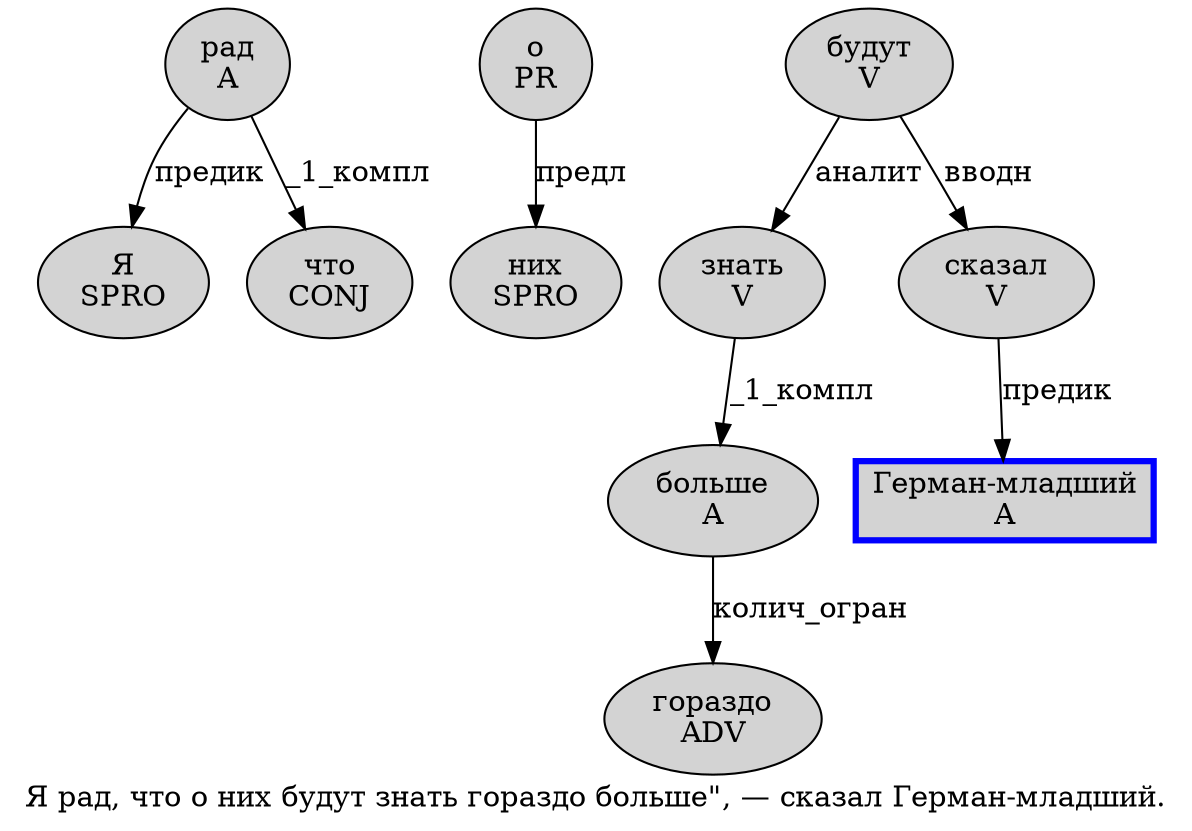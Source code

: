 digraph SENTENCE_1255 {
	graph [label="Я рад, что о них будут знать гораздо больше\", — сказал Герман-младший."]
	node [style=filled]
		0 [label="Я
SPRO" color="" fillcolor=lightgray penwidth=1 shape=ellipse]
		1 [label="рад
A" color="" fillcolor=lightgray penwidth=1 shape=ellipse]
		3 [label="что
CONJ" color="" fillcolor=lightgray penwidth=1 shape=ellipse]
		4 [label="о
PR" color="" fillcolor=lightgray penwidth=1 shape=ellipse]
		5 [label="них
SPRO" color="" fillcolor=lightgray penwidth=1 shape=ellipse]
		6 [label="будут
V" color="" fillcolor=lightgray penwidth=1 shape=ellipse]
		7 [label="знать
V" color="" fillcolor=lightgray penwidth=1 shape=ellipse]
		8 [label="гораздо
ADV" color="" fillcolor=lightgray penwidth=1 shape=ellipse]
		9 [label="больше
A" color="" fillcolor=lightgray penwidth=1 shape=ellipse]
		13 [label="сказал
V" color="" fillcolor=lightgray penwidth=1 shape=ellipse]
		14 [label="Герман-младший
A" color=blue fillcolor=lightgray penwidth=3 shape=box]
			7 -> 9 [label="_1_компл"]
			1 -> 0 [label="предик"]
			1 -> 3 [label="_1_компл"]
			13 -> 14 [label="предик"]
			9 -> 8 [label="колич_огран"]
			6 -> 7 [label="аналит"]
			6 -> 13 [label="вводн"]
			4 -> 5 [label="предл"]
}